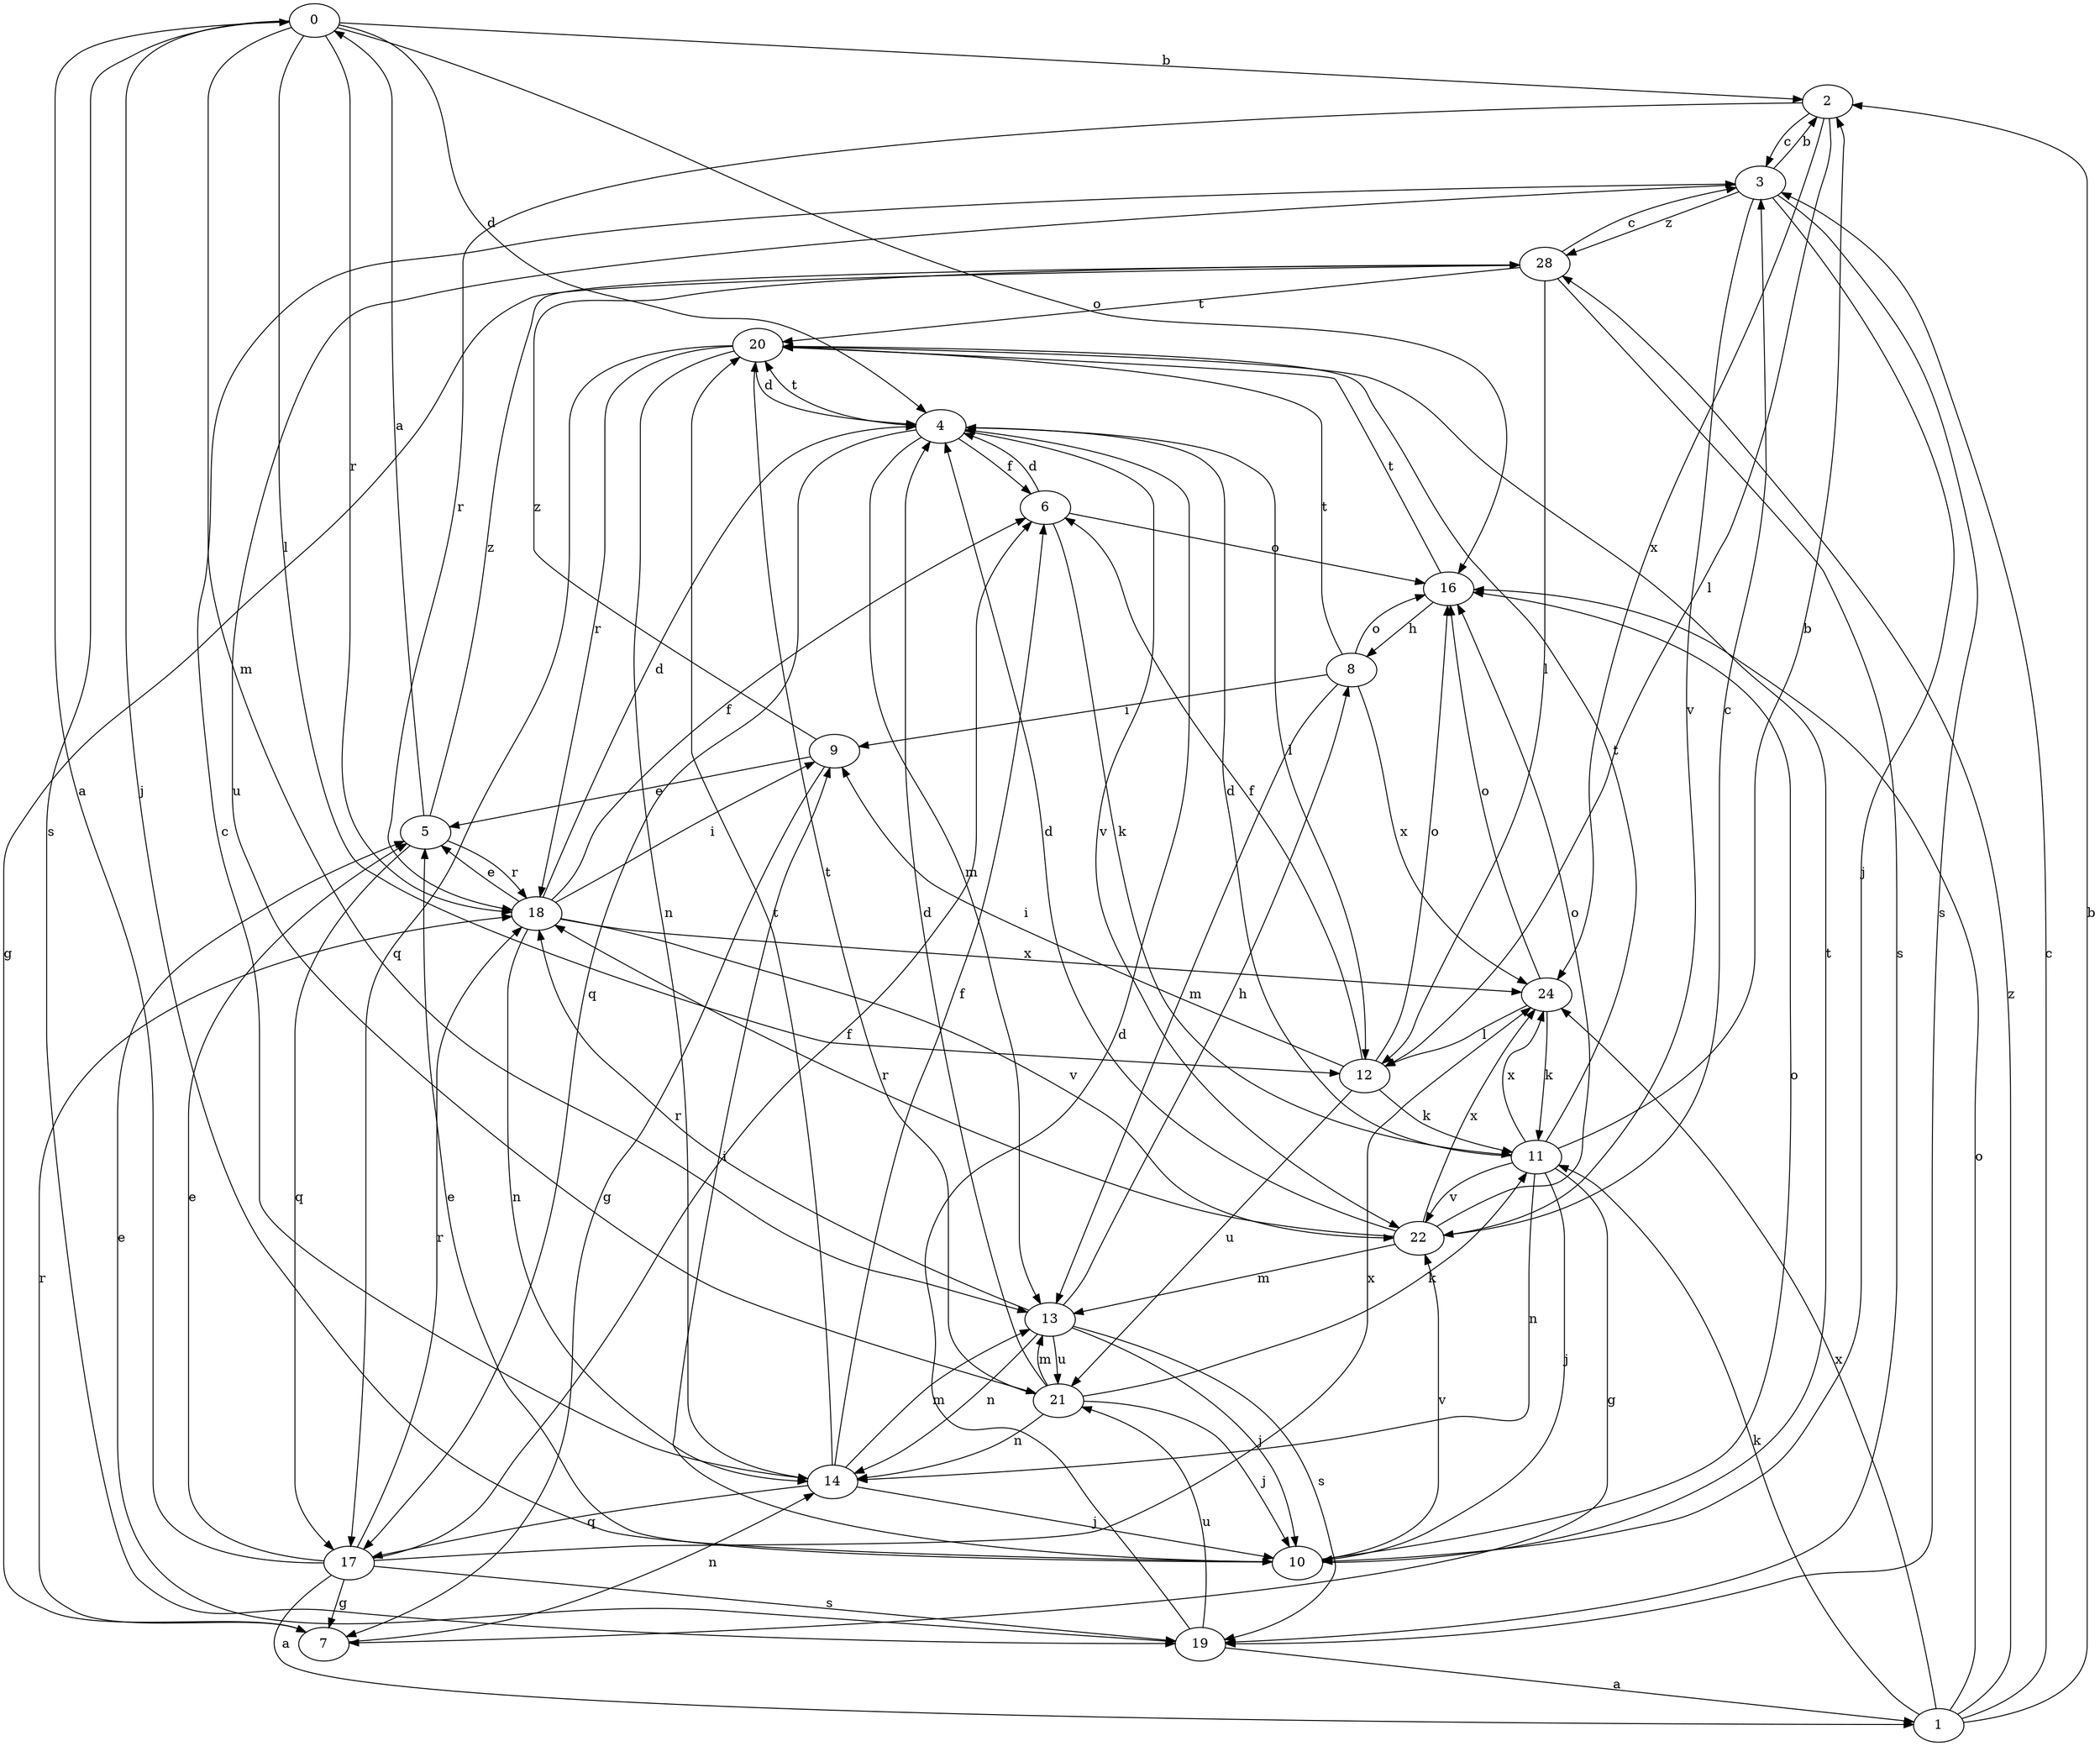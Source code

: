 strict digraph  {
0;
1;
2;
3;
4;
5;
6;
7;
8;
9;
10;
11;
12;
13;
14;
16;
17;
18;
19;
20;
21;
22;
24;
28;
0 -> 2  [label=b];
0 -> 4  [label=d];
0 -> 10  [label=j];
0 -> 12  [label=l];
0 -> 13  [label=m];
0 -> 16  [label=o];
0 -> 18  [label=r];
0 -> 19  [label=s];
1 -> 2  [label=b];
1 -> 3  [label=c];
1 -> 11  [label=k];
1 -> 16  [label=o];
1 -> 24  [label=x];
1 -> 28  [label=z];
2 -> 3  [label=c];
2 -> 12  [label=l];
2 -> 18  [label=r];
2 -> 24  [label=x];
3 -> 2  [label=b];
3 -> 10  [label=j];
3 -> 19  [label=s];
3 -> 21  [label=u];
3 -> 22  [label=v];
3 -> 28  [label=z];
4 -> 6  [label=f];
4 -> 12  [label=l];
4 -> 13  [label=m];
4 -> 17  [label=q];
4 -> 20  [label=t];
4 -> 22  [label=v];
5 -> 0  [label=a];
5 -> 17  [label=q];
5 -> 18  [label=r];
5 -> 28  [label=z];
6 -> 4  [label=d];
6 -> 11  [label=k];
6 -> 16  [label=o];
7 -> 14  [label=n];
7 -> 18  [label=r];
8 -> 9  [label=i];
8 -> 13  [label=m];
8 -> 16  [label=o];
8 -> 20  [label=t];
8 -> 24  [label=x];
9 -> 5  [label=e];
9 -> 7  [label=g];
9 -> 28  [label=z];
10 -> 5  [label=e];
10 -> 9  [label=i];
10 -> 16  [label=o];
10 -> 20  [label=t];
10 -> 22  [label=v];
11 -> 2  [label=b];
11 -> 4  [label=d];
11 -> 7  [label=g];
11 -> 10  [label=j];
11 -> 14  [label=n];
11 -> 20  [label=t];
11 -> 22  [label=v];
11 -> 24  [label=x];
12 -> 6  [label=f];
12 -> 9  [label=i];
12 -> 11  [label=k];
12 -> 16  [label=o];
12 -> 21  [label=u];
13 -> 8  [label=h];
13 -> 10  [label=j];
13 -> 14  [label=n];
13 -> 18  [label=r];
13 -> 19  [label=s];
13 -> 21  [label=u];
14 -> 3  [label=c];
14 -> 6  [label=f];
14 -> 10  [label=j];
14 -> 13  [label=m];
14 -> 17  [label=q];
14 -> 20  [label=t];
16 -> 8  [label=h];
16 -> 20  [label=t];
17 -> 0  [label=a];
17 -> 1  [label=a];
17 -> 5  [label=e];
17 -> 6  [label=f];
17 -> 7  [label=g];
17 -> 18  [label=r];
17 -> 19  [label=s];
17 -> 24  [label=x];
18 -> 4  [label=d];
18 -> 5  [label=e];
18 -> 6  [label=f];
18 -> 9  [label=i];
18 -> 14  [label=n];
18 -> 22  [label=v];
18 -> 24  [label=x];
19 -> 1  [label=a];
19 -> 4  [label=d];
19 -> 5  [label=e];
19 -> 21  [label=u];
20 -> 4  [label=d];
20 -> 14  [label=n];
20 -> 17  [label=q];
20 -> 18  [label=r];
21 -> 4  [label=d];
21 -> 10  [label=j];
21 -> 11  [label=k];
21 -> 13  [label=m];
21 -> 14  [label=n];
21 -> 20  [label=t];
22 -> 3  [label=c];
22 -> 4  [label=d];
22 -> 13  [label=m];
22 -> 16  [label=o];
22 -> 18  [label=r];
22 -> 24  [label=x];
24 -> 11  [label=k];
24 -> 12  [label=l];
24 -> 16  [label=o];
28 -> 3  [label=c];
28 -> 7  [label=g];
28 -> 12  [label=l];
28 -> 19  [label=s];
28 -> 20  [label=t];
}
